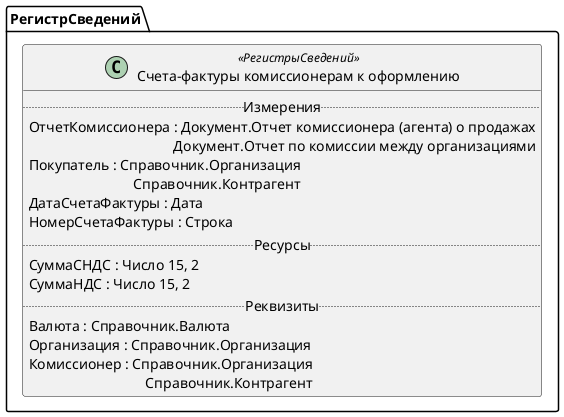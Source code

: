 ﻿@startuml СчетаФактурыКомиссионерамКОформлению
'!include templates.wsd
'..\include templates.wsd
class РегистрСведений.СчетаФактурыКомиссионерамКОформлению as "Счета-фактуры комиссионерам к оформлению" <<РегистрыСведений>>
{
..Измерения..
ОтчетКомиссионера : Документ.Отчет комиссионера (агента) о продажах\rДокумент.Отчет по комиссии между организациями
Покупатель : Справочник.Организация\rСправочник.Контрагент
ДатаСчетаФактуры : Дата
НомерСчетаФактуры : Строка
..Ресурсы..
СуммаСНДС : Число 15, 2
СуммаНДС : Число 15, 2
..Реквизиты..
Валюта : Справочник.Валюта
Организация : Справочник.Организация
Комиссионер : Справочник.Организация\rСправочник.Контрагент
}
@enduml
